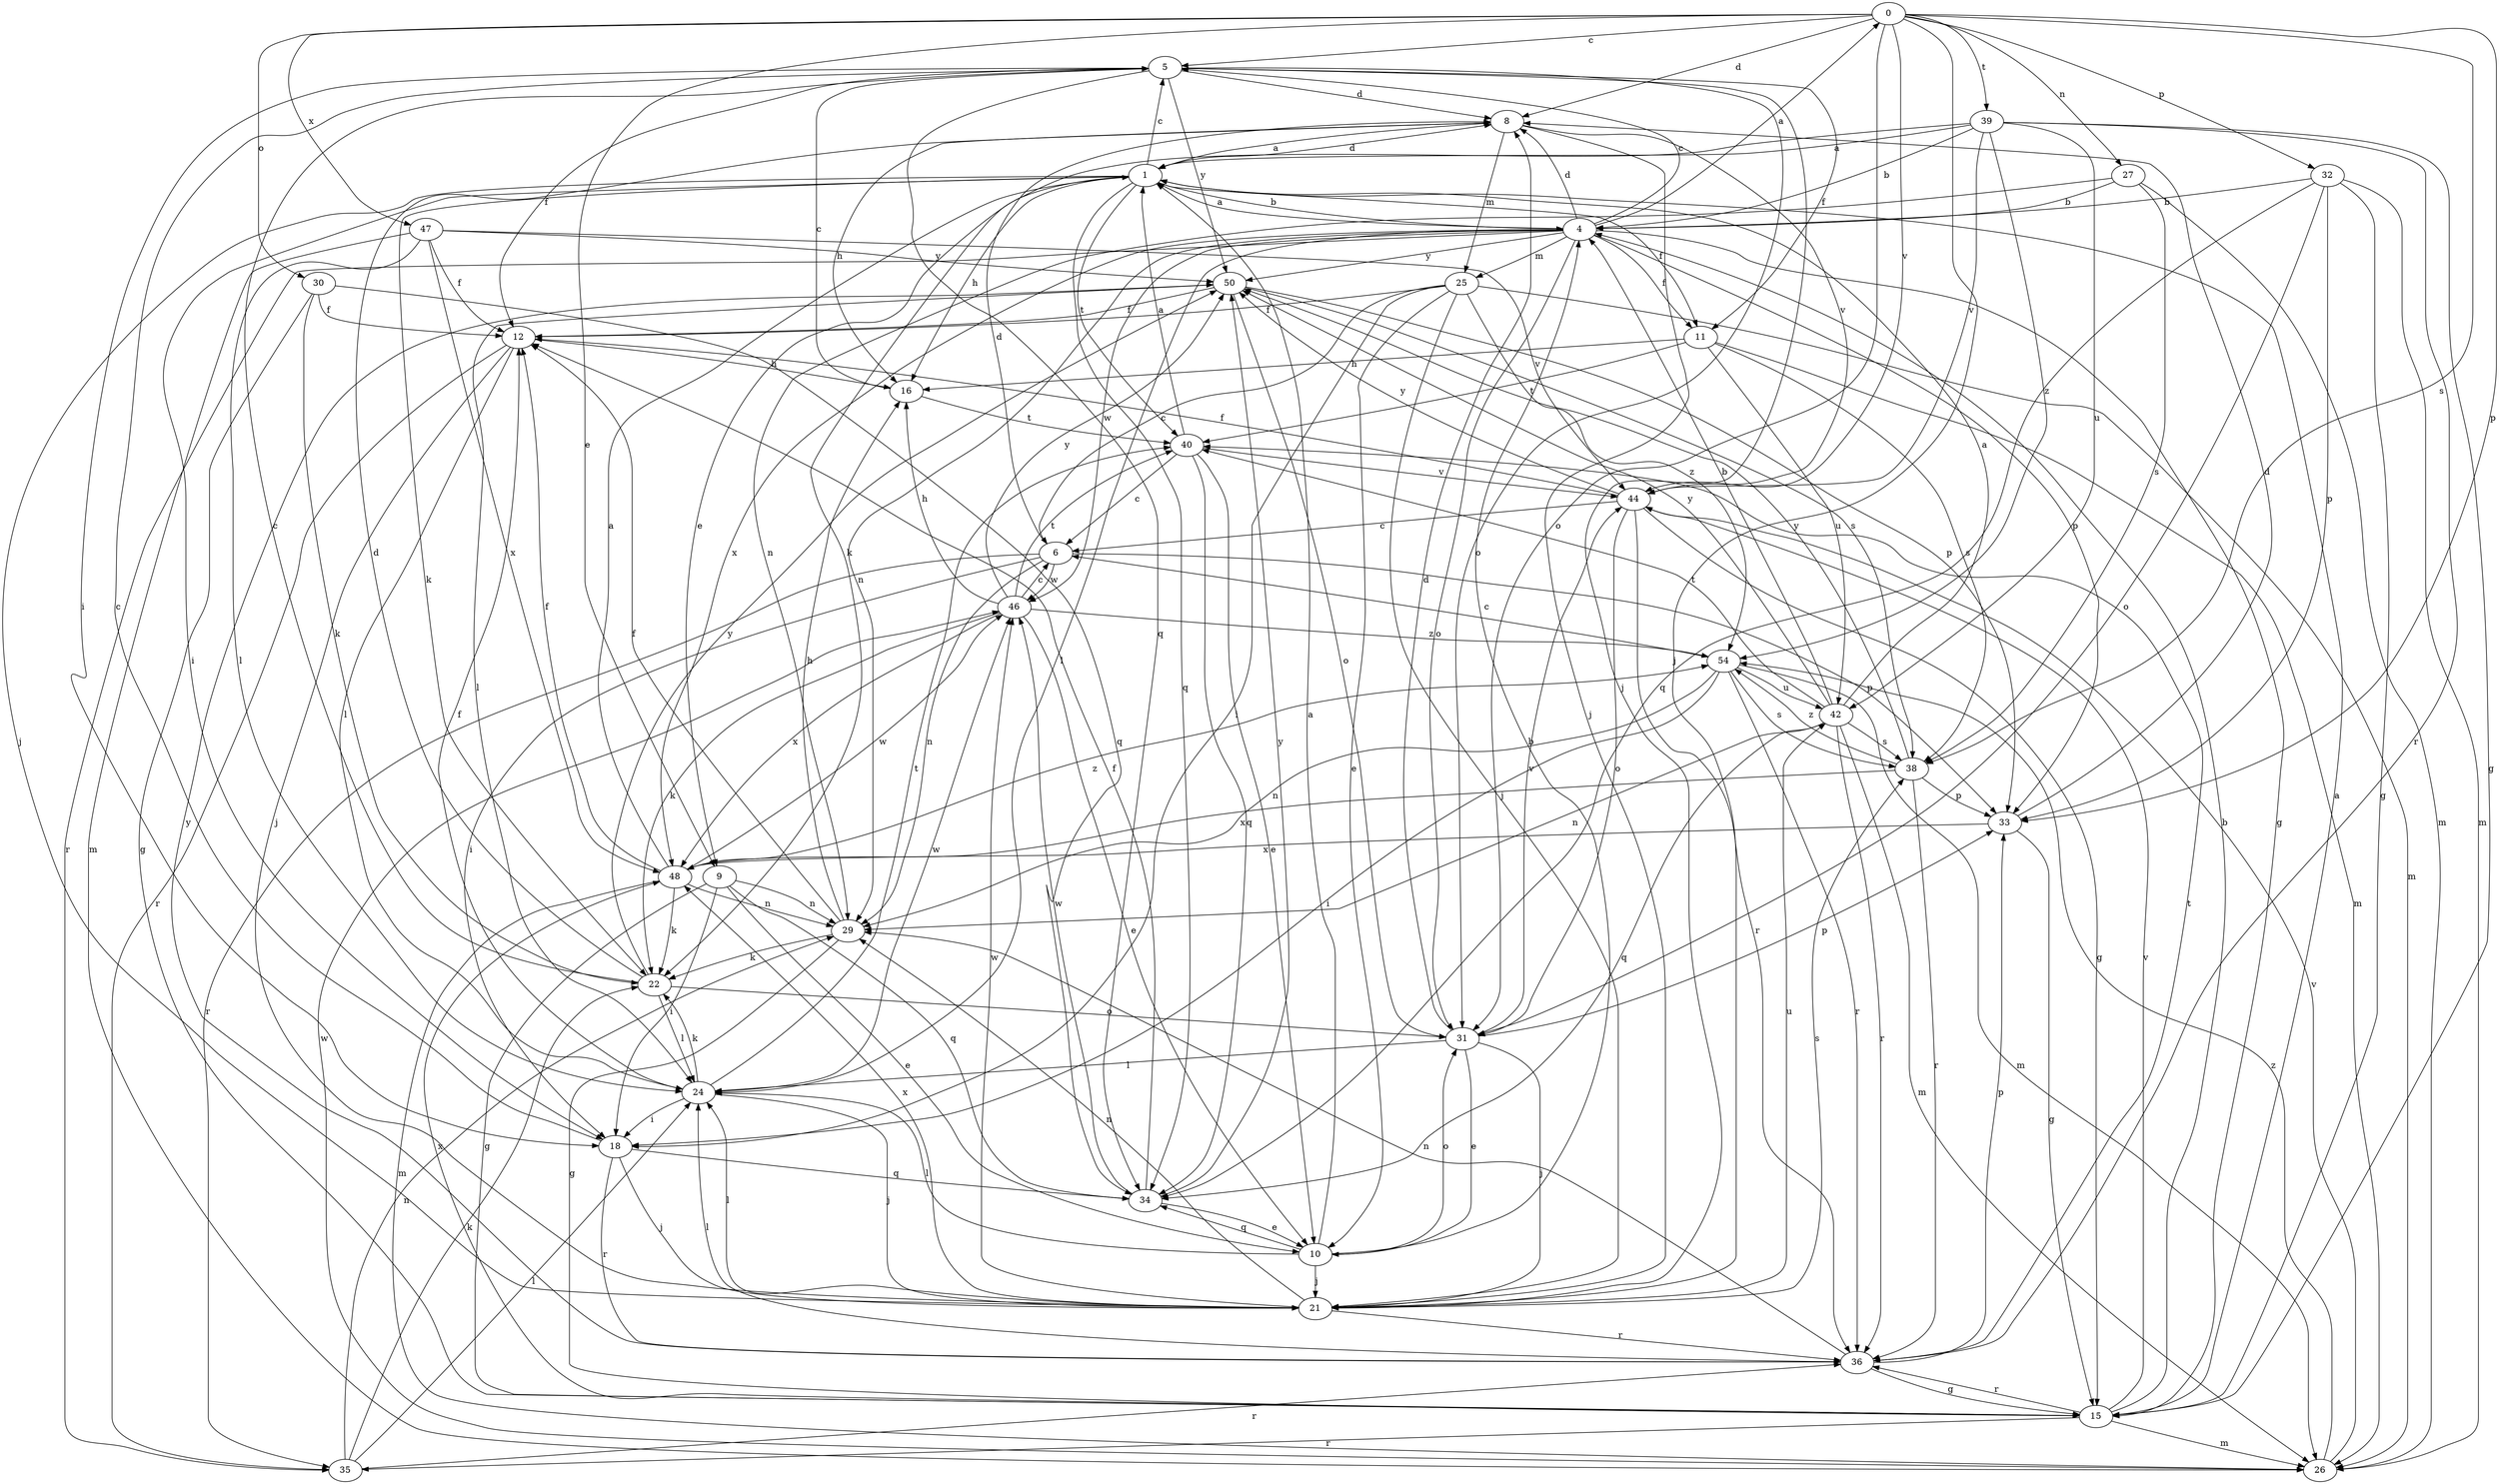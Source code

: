 strict digraph  {
0;
1;
4;
5;
6;
8;
9;
10;
11;
12;
15;
16;
18;
21;
22;
24;
25;
26;
27;
29;
30;
31;
32;
33;
34;
35;
36;
38;
39;
40;
42;
44;
46;
47;
48;
50;
54;
0 -> 5  [label=c];
0 -> 8  [label=d];
0 -> 9  [label=e];
0 -> 21  [label=j];
0 -> 27  [label=n];
0 -> 30  [label=o];
0 -> 31  [label=o];
0 -> 32  [label=p];
0 -> 33  [label=p];
0 -> 38  [label=s];
0 -> 39  [label=t];
0 -> 44  [label=v];
0 -> 47  [label=x];
1 -> 4  [label=b];
1 -> 5  [label=c];
1 -> 8  [label=d];
1 -> 9  [label=e];
1 -> 11  [label=f];
1 -> 16  [label=h];
1 -> 18  [label=i];
1 -> 21  [label=j];
1 -> 22  [label=k];
1 -> 34  [label=q];
1 -> 40  [label=t];
4 -> 0  [label=a];
4 -> 1  [label=a];
4 -> 5  [label=c];
4 -> 8  [label=d];
4 -> 11  [label=f];
4 -> 15  [label=g];
4 -> 24  [label=l];
4 -> 25  [label=m];
4 -> 29  [label=n];
4 -> 31  [label=o];
4 -> 33  [label=p];
4 -> 35  [label=r];
4 -> 46  [label=w];
4 -> 48  [label=x];
4 -> 50  [label=y];
5 -> 8  [label=d];
5 -> 11  [label=f];
5 -> 12  [label=f];
5 -> 18  [label=i];
5 -> 21  [label=j];
5 -> 31  [label=o];
5 -> 34  [label=q];
5 -> 50  [label=y];
6 -> 8  [label=d];
6 -> 18  [label=i];
6 -> 29  [label=n];
6 -> 33  [label=p];
6 -> 35  [label=r];
6 -> 46  [label=w];
8 -> 1  [label=a];
8 -> 16  [label=h];
8 -> 21  [label=j];
8 -> 25  [label=m];
8 -> 44  [label=v];
9 -> 10  [label=e];
9 -> 15  [label=g];
9 -> 18  [label=i];
9 -> 29  [label=n];
9 -> 34  [label=q];
10 -> 1  [label=a];
10 -> 4  [label=b];
10 -> 21  [label=j];
10 -> 24  [label=l];
10 -> 31  [label=o];
10 -> 34  [label=q];
11 -> 16  [label=h];
11 -> 26  [label=m];
11 -> 38  [label=s];
11 -> 40  [label=t];
11 -> 42  [label=u];
12 -> 16  [label=h];
12 -> 21  [label=j];
12 -> 24  [label=l];
12 -> 35  [label=r];
15 -> 1  [label=a];
15 -> 4  [label=b];
15 -> 26  [label=m];
15 -> 35  [label=r];
15 -> 36  [label=r];
15 -> 44  [label=v];
15 -> 48  [label=x];
16 -> 5  [label=c];
16 -> 40  [label=t];
18 -> 5  [label=c];
18 -> 21  [label=j];
18 -> 34  [label=q];
18 -> 36  [label=r];
21 -> 24  [label=l];
21 -> 29  [label=n];
21 -> 36  [label=r];
21 -> 38  [label=s];
21 -> 42  [label=u];
21 -> 46  [label=w];
21 -> 48  [label=x];
22 -> 5  [label=c];
22 -> 8  [label=d];
22 -> 24  [label=l];
22 -> 31  [label=o];
22 -> 50  [label=y];
24 -> 12  [label=f];
24 -> 18  [label=i];
24 -> 21  [label=j];
24 -> 22  [label=k];
24 -> 40  [label=t];
24 -> 46  [label=w];
25 -> 6  [label=c];
25 -> 10  [label=e];
25 -> 12  [label=f];
25 -> 18  [label=i];
25 -> 21  [label=j];
25 -> 26  [label=m];
25 -> 54  [label=z];
26 -> 44  [label=v];
26 -> 46  [label=w];
26 -> 54  [label=z];
27 -> 4  [label=b];
27 -> 26  [label=m];
27 -> 29  [label=n];
27 -> 38  [label=s];
29 -> 12  [label=f];
29 -> 15  [label=g];
29 -> 16  [label=h];
29 -> 22  [label=k];
30 -> 12  [label=f];
30 -> 15  [label=g];
30 -> 22  [label=k];
30 -> 34  [label=q];
31 -> 8  [label=d];
31 -> 10  [label=e];
31 -> 21  [label=j];
31 -> 24  [label=l];
31 -> 33  [label=p];
31 -> 44  [label=v];
32 -> 4  [label=b];
32 -> 15  [label=g];
32 -> 26  [label=m];
32 -> 31  [label=o];
32 -> 33  [label=p];
32 -> 34  [label=q];
33 -> 8  [label=d];
33 -> 15  [label=g];
33 -> 48  [label=x];
34 -> 10  [label=e];
34 -> 12  [label=f];
34 -> 46  [label=w];
34 -> 50  [label=y];
35 -> 22  [label=k];
35 -> 24  [label=l];
35 -> 29  [label=n];
35 -> 36  [label=r];
36 -> 15  [label=g];
36 -> 24  [label=l];
36 -> 29  [label=n];
36 -> 33  [label=p];
36 -> 40  [label=t];
36 -> 50  [label=y];
38 -> 33  [label=p];
38 -> 36  [label=r];
38 -> 48  [label=x];
38 -> 50  [label=y];
38 -> 54  [label=z];
39 -> 1  [label=a];
39 -> 4  [label=b];
39 -> 15  [label=g];
39 -> 22  [label=k];
39 -> 36  [label=r];
39 -> 42  [label=u];
39 -> 44  [label=v];
39 -> 54  [label=z];
40 -> 1  [label=a];
40 -> 6  [label=c];
40 -> 10  [label=e];
40 -> 34  [label=q];
40 -> 44  [label=v];
42 -> 1  [label=a];
42 -> 4  [label=b];
42 -> 26  [label=m];
42 -> 29  [label=n];
42 -> 34  [label=q];
42 -> 36  [label=r];
42 -> 38  [label=s];
42 -> 40  [label=t];
42 -> 50  [label=y];
44 -> 6  [label=c];
44 -> 12  [label=f];
44 -> 15  [label=g];
44 -> 31  [label=o];
44 -> 36  [label=r];
44 -> 50  [label=y];
46 -> 6  [label=c];
46 -> 10  [label=e];
46 -> 16  [label=h];
46 -> 22  [label=k];
46 -> 40  [label=t];
46 -> 48  [label=x];
46 -> 50  [label=y];
46 -> 54  [label=z];
47 -> 12  [label=f];
47 -> 24  [label=l];
47 -> 26  [label=m];
47 -> 44  [label=v];
47 -> 48  [label=x];
47 -> 50  [label=y];
48 -> 1  [label=a];
48 -> 12  [label=f];
48 -> 22  [label=k];
48 -> 26  [label=m];
48 -> 29  [label=n];
48 -> 46  [label=w];
48 -> 54  [label=z];
50 -> 12  [label=f];
50 -> 24  [label=l];
50 -> 31  [label=o];
50 -> 33  [label=p];
50 -> 38  [label=s];
54 -> 6  [label=c];
54 -> 18  [label=i];
54 -> 26  [label=m];
54 -> 29  [label=n];
54 -> 36  [label=r];
54 -> 38  [label=s];
54 -> 42  [label=u];
}
